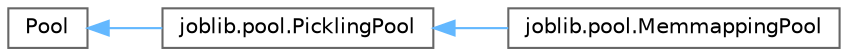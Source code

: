 digraph "Graphical Class Hierarchy"
{
 // LATEX_PDF_SIZE
  bgcolor="transparent";
  edge [fontname=Helvetica,fontsize=10,labelfontname=Helvetica,labelfontsize=10];
  node [fontname=Helvetica,fontsize=10,shape=box,height=0.2,width=0.4];
  rankdir="LR";
  Node0 [id="Node000000",label="Pool",height=0.2,width=0.4,color="grey40", fillcolor="white", style="filled",URL="$d5/d0b/classPool.html",tooltip=" "];
  Node0 -> Node1 [id="edge4937_Node000000_Node000001",dir="back",color="steelblue1",style="solid",tooltip=" "];
  Node1 [id="Node000001",label="joblib.pool.PicklingPool",height=0.2,width=0.4,color="grey40", fillcolor="white", style="filled",URL="$d7/d15/classjoblib_1_1pool_1_1PicklingPool.html",tooltip=" "];
  Node1 -> Node2 [id="edge4938_Node000001_Node000002",dir="back",color="steelblue1",style="solid",tooltip=" "];
  Node2 [id="Node000002",label="joblib.pool.MemmappingPool",height=0.2,width=0.4,color="grey40", fillcolor="white", style="filled",URL="$dc/d14/classjoblib_1_1pool_1_1MemmappingPool.html",tooltip=" "];
}
